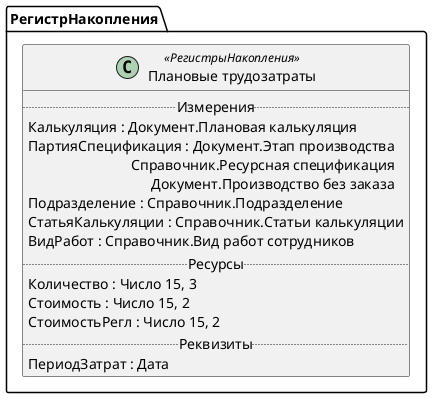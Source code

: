 ﻿@startuml ПлановыеТрудозатраты
'!include templates.wsd
'..\include templates.wsd
class РегистрНакопления.ПлановыеТрудозатраты as "Плановые трудозатраты" <<РегистрыНакопления>>
{
..Измерения..
Калькуляция : Документ.Плановая калькуляция
ПартияСпецификация : Документ.Этап производства\rСправочник.Ресурсная спецификация\rДокумент.Производство без заказа
Подразделение : Справочник.Подразделение
СтатьяКалькуляции : Справочник.Статьи калькуляции
ВидРабот : Справочник.Вид работ сотрудников
..Ресурсы..
Количество : Число 15, 3
Стоимость : Число 15, 2
СтоимостьРегл : Число 15, 2
..Реквизиты..
ПериодЗатрат : Дата
}
@enduml

